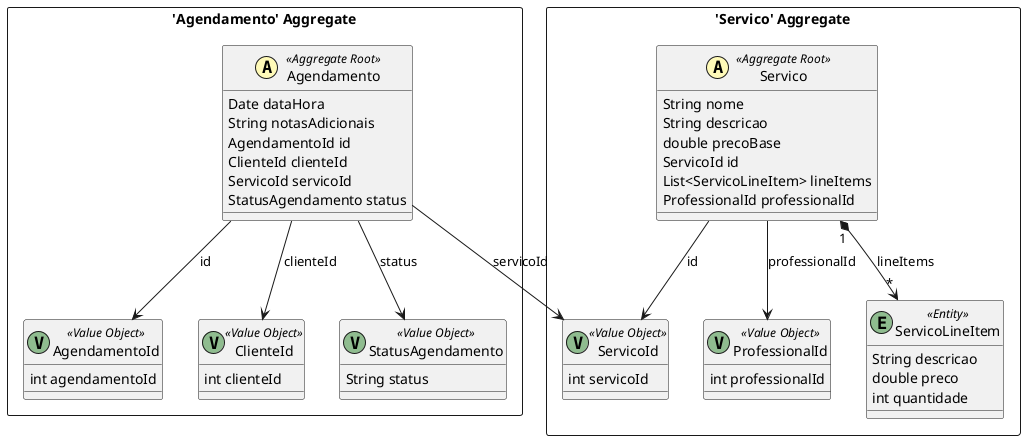 @startuml

skinparam componentStyle uml2

package "'Agendamento' Aggregate" <<Rectangle>> {
	class Agendamento <<(A,#fffab8) Aggregate Root>> {
		Date dataHora
		String notasAdicionais
		AgendamentoId id
		ClienteId clienteId
		ServicoId servicoId
		StatusAgendamento status
	}
	class AgendamentoId <<(V,DarkSeaGreen) Value Object>> {
		int agendamentoId
	}
	class ClienteId <<(V,DarkSeaGreen) Value Object>> {
		int clienteId
	}
	class StatusAgendamento <<(V,DarkSeaGreen) Value Object>> {
		String status
	}
}
package "'Servico' Aggregate" <<Rectangle>> {
	class Servico <<(A,#fffab8) Aggregate Root>> {
		String nome
		String descricao
		double precoBase
		ServicoId id
		List<ServicoLineItem> lineItems
		ProfessionalId professionalId
	}
	class ServicoId <<(V,DarkSeaGreen) Value Object>> {
		int servicoId
	}
	class ProfessionalId <<(V,DarkSeaGreen) Value Object>> {
		int professionalId
	}
	class ServicoLineItem <<(E,DarkSeaGreen) Entity>> {
		String descricao
		double preco
		int quantidade
	}
}
Servico --> ServicoId : id
Agendamento --> ClienteId : clienteId
Agendamento --> AgendamentoId : id
Agendamento --> StatusAgendamento : status
Servico "1" *--> "*" ServicoLineItem : lineItems
Servico --> ProfessionalId : professionalId
Agendamento --> ServicoId : servicoId


@enduml
